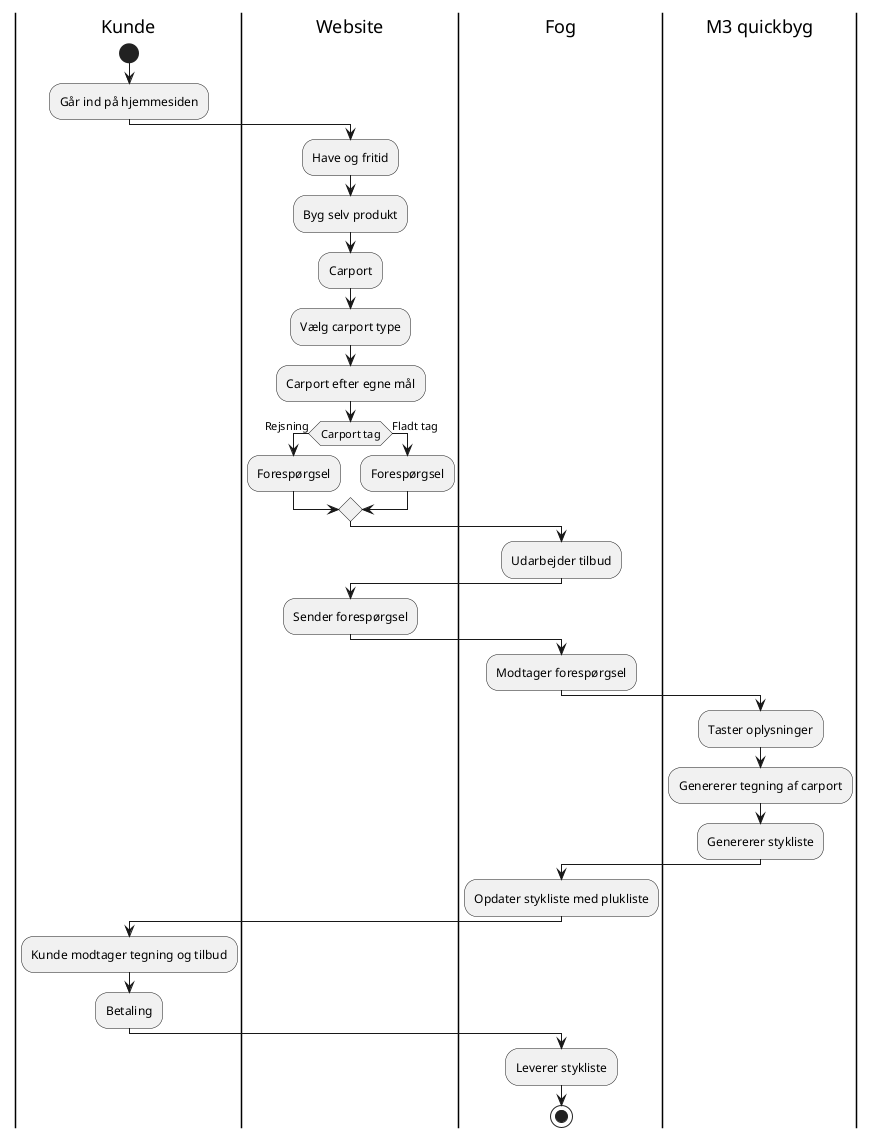 @startuml
|Kunde|
start
:Går ind på hjemmesiden;
|Website|
:Have og fritid;
:Byg selv produkt;
:Carport;
:Vælg carport type;
:Carport efter egne mål;
if (Carport tag) then (Rejsning)
  :Forespørgsel;
else (Fladt tag)
  :Forespørgsel;
endif
|Fog|
:Udarbejder tilbud;
|Website|
:Sender forespørgsel;
|Fog|
:Modtager forespørgsel;
|M3 quickbyg|
:Taster oplysninger;
:Genererer tegning af carport;
:Genererer stykliste;
|Fog|
:Opdater stykliste med plukliste;
|Kunde|
:Kunde modtager tegning og tilbud;
:Betaling;
|Fog|
:Leverer stykliste;
stop
@enduml